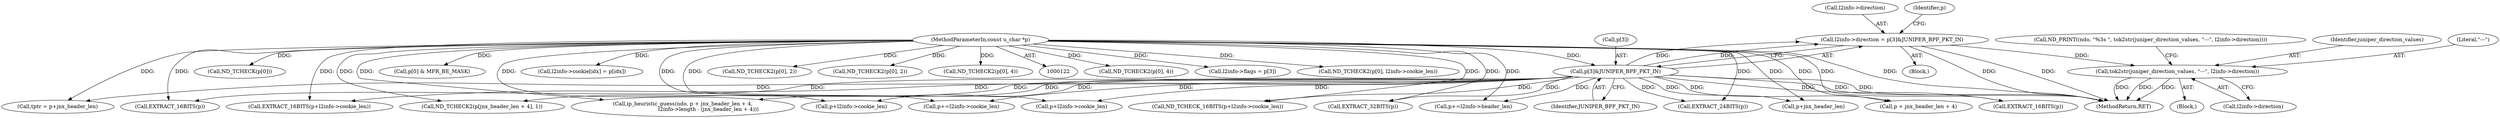 digraph "0_tcpdump_42073d54c53a496be40ae84152bbfe2c923ac7bc@pointer" {
"1000184" [label="(Call,l2info->direction = p[3]&JUNIPER_BPF_PKT_IN)"];
"1000188" [label="(Call,p[3]&JUNIPER_BPF_PKT_IN)"];
"1000124" [label="(MethodParameterIn,const u_char *p)"];
"1000214" [label="(Call,tok2str(juniper_direction_values, \"---\", l2info->direction))"];
"1000979" [label="(Call,ND_TCHECK2(p[0], 4))"];
"1000177" [label="(Call,l2info->flags = p[3])"];
"1000655" [label="(Call,ND_TCHECK2(p[0], l2info->cookie_len))"];
"1000505" [label="(Call,p+=l2info->header_len)"];
"1000195" [label="(Call,EXTRACT_24BITS(p))"];
"1000251" [label="(Call,p+jnx_header_len)"];
"1000474" [label="(Call,p + jnx_header_len + 4)"];
"1000920" [label="(Call,EXTRACT_16BITS(p))"];
"1000214" [label="(Call,tok2str(juniper_direction_values, \"---\", l2info->direction))"];
"1000192" [label="(Identifier,JUNIPER_BPF_PKT_IN)"];
"1000722" [label="(Call,p+l2info->cookie_len)"];
"1000712" [label="(Call,p+l2info->cookie_len)"];
"1000995" [label="(Call,EXTRACT_32BITS(p))"];
"1000249" [label="(Call,tptr = p+jnx_header_len)"];
"1001075" [label="(MethodReturn,RET)"];
"1000209" [label="(Call,ND_PRINT((ndo, \"%3s \", tok2str(juniper_direction_values, \"---\", l2info->direction))))"];
"1000524" [label="(Call,ND_TCHECK(p[0]))"];
"1000822" [label="(Call,EXTRACT_16BITS(p))"];
"1000721" [label="(Call,EXTRACT_16BITS(p+l2info->cookie_len))"];
"1000463" [label="(Call,ND_TCHECK2(p[jnx_header_len + 4], 1))"];
"1000215" [label="(Identifier,juniper_direction_values)"];
"1000599" [label="(Call,p[0] & MFR_BE_MASK)"];
"1000212" [label="(Block,)"];
"1000217" [label="(Call,l2info->direction)"];
"1000185" [label="(Call,l2info->direction)"];
"1000188" [label="(Call,p[3]&JUNIPER_BPF_PKT_IN)"];
"1000216" [label="(Literal,\"---\")"];
"1000472" [label="(Call,ip_heuristic_guess(ndo, p + jnx_header_len + 4,\n                               l2info->length - (jnx_header_len + 4)))"];
"1000682" [label="(Call,l2info->cookie[idx] = p[idx])"];
"1000196" [label="(Identifier,p)"];
"1000127" [label="(Block,)"];
"1000184" [label="(Call,l2info->direction = p[3]&JUNIPER_BPF_PKT_IN)"];
"1000189" [label="(Call,p[3])"];
"1000730" [label="(Call,p+=l2info->cookie_len)"];
"1000124" [label="(MethodParameterIn,const u_char *p)"];
"1000711" [label="(Call,ND_TCHECK_16BITS(p+l2info->cookie_len))"];
"1000902" [label="(Call,ND_TCHECK2(p[0], 2))"];
"1000804" [label="(Call,ND_TCHECK2(p[0], 2))"];
"1000172" [label="(Call,ND_TCHECK2(p[0], 4))"];
"1000184" -> "1000127"  [label="AST: "];
"1000184" -> "1000188"  [label="CFG: "];
"1000185" -> "1000184"  [label="AST: "];
"1000188" -> "1000184"  [label="AST: "];
"1000196" -> "1000184"  [label="CFG: "];
"1000184" -> "1001075"  [label="DDG: "];
"1000184" -> "1001075"  [label="DDG: "];
"1000188" -> "1000184"  [label="DDG: "];
"1000188" -> "1000184"  [label="DDG: "];
"1000184" -> "1000214"  [label="DDG: "];
"1000188" -> "1000192"  [label="CFG: "];
"1000189" -> "1000188"  [label="AST: "];
"1000192" -> "1000188"  [label="AST: "];
"1000188" -> "1001075"  [label="DDG: "];
"1000188" -> "1001075"  [label="DDG: "];
"1000124" -> "1000188"  [label="DDG: "];
"1000188" -> "1000195"  [label="DDG: "];
"1000188" -> "1000249"  [label="DDG: "];
"1000188" -> "1000251"  [label="DDG: "];
"1000188" -> "1000463"  [label="DDG: "];
"1000188" -> "1000472"  [label="DDG: "];
"1000188" -> "1000474"  [label="DDG: "];
"1000188" -> "1000505"  [label="DDG: "];
"1000188" -> "1000711"  [label="DDG: "];
"1000188" -> "1000712"  [label="DDG: "];
"1000188" -> "1000721"  [label="DDG: "];
"1000188" -> "1000722"  [label="DDG: "];
"1000188" -> "1000730"  [label="DDG: "];
"1000188" -> "1000822"  [label="DDG: "];
"1000188" -> "1000920"  [label="DDG: "];
"1000188" -> "1000995"  [label="DDG: "];
"1000124" -> "1000122"  [label="AST: "];
"1000124" -> "1001075"  [label="DDG: "];
"1000124" -> "1000172"  [label="DDG: "];
"1000124" -> "1000177"  [label="DDG: "];
"1000124" -> "1000195"  [label="DDG: "];
"1000124" -> "1000249"  [label="DDG: "];
"1000124" -> "1000251"  [label="DDG: "];
"1000124" -> "1000463"  [label="DDG: "];
"1000124" -> "1000472"  [label="DDG: "];
"1000124" -> "1000474"  [label="DDG: "];
"1000124" -> "1000505"  [label="DDG: "];
"1000124" -> "1000524"  [label="DDG: "];
"1000124" -> "1000599"  [label="DDG: "];
"1000124" -> "1000655"  [label="DDG: "];
"1000124" -> "1000682"  [label="DDG: "];
"1000124" -> "1000711"  [label="DDG: "];
"1000124" -> "1000712"  [label="DDG: "];
"1000124" -> "1000721"  [label="DDG: "];
"1000124" -> "1000722"  [label="DDG: "];
"1000124" -> "1000730"  [label="DDG: "];
"1000124" -> "1000804"  [label="DDG: "];
"1000124" -> "1000822"  [label="DDG: "];
"1000124" -> "1000902"  [label="DDG: "];
"1000124" -> "1000920"  [label="DDG: "];
"1000124" -> "1000979"  [label="DDG: "];
"1000124" -> "1000995"  [label="DDG: "];
"1000214" -> "1000212"  [label="AST: "];
"1000214" -> "1000217"  [label="CFG: "];
"1000215" -> "1000214"  [label="AST: "];
"1000216" -> "1000214"  [label="AST: "];
"1000217" -> "1000214"  [label="AST: "];
"1000209" -> "1000214"  [label="CFG: "];
"1000214" -> "1001075"  [label="DDG: "];
"1000214" -> "1001075"  [label="DDG: "];
"1000214" -> "1001075"  [label="DDG: "];
}

